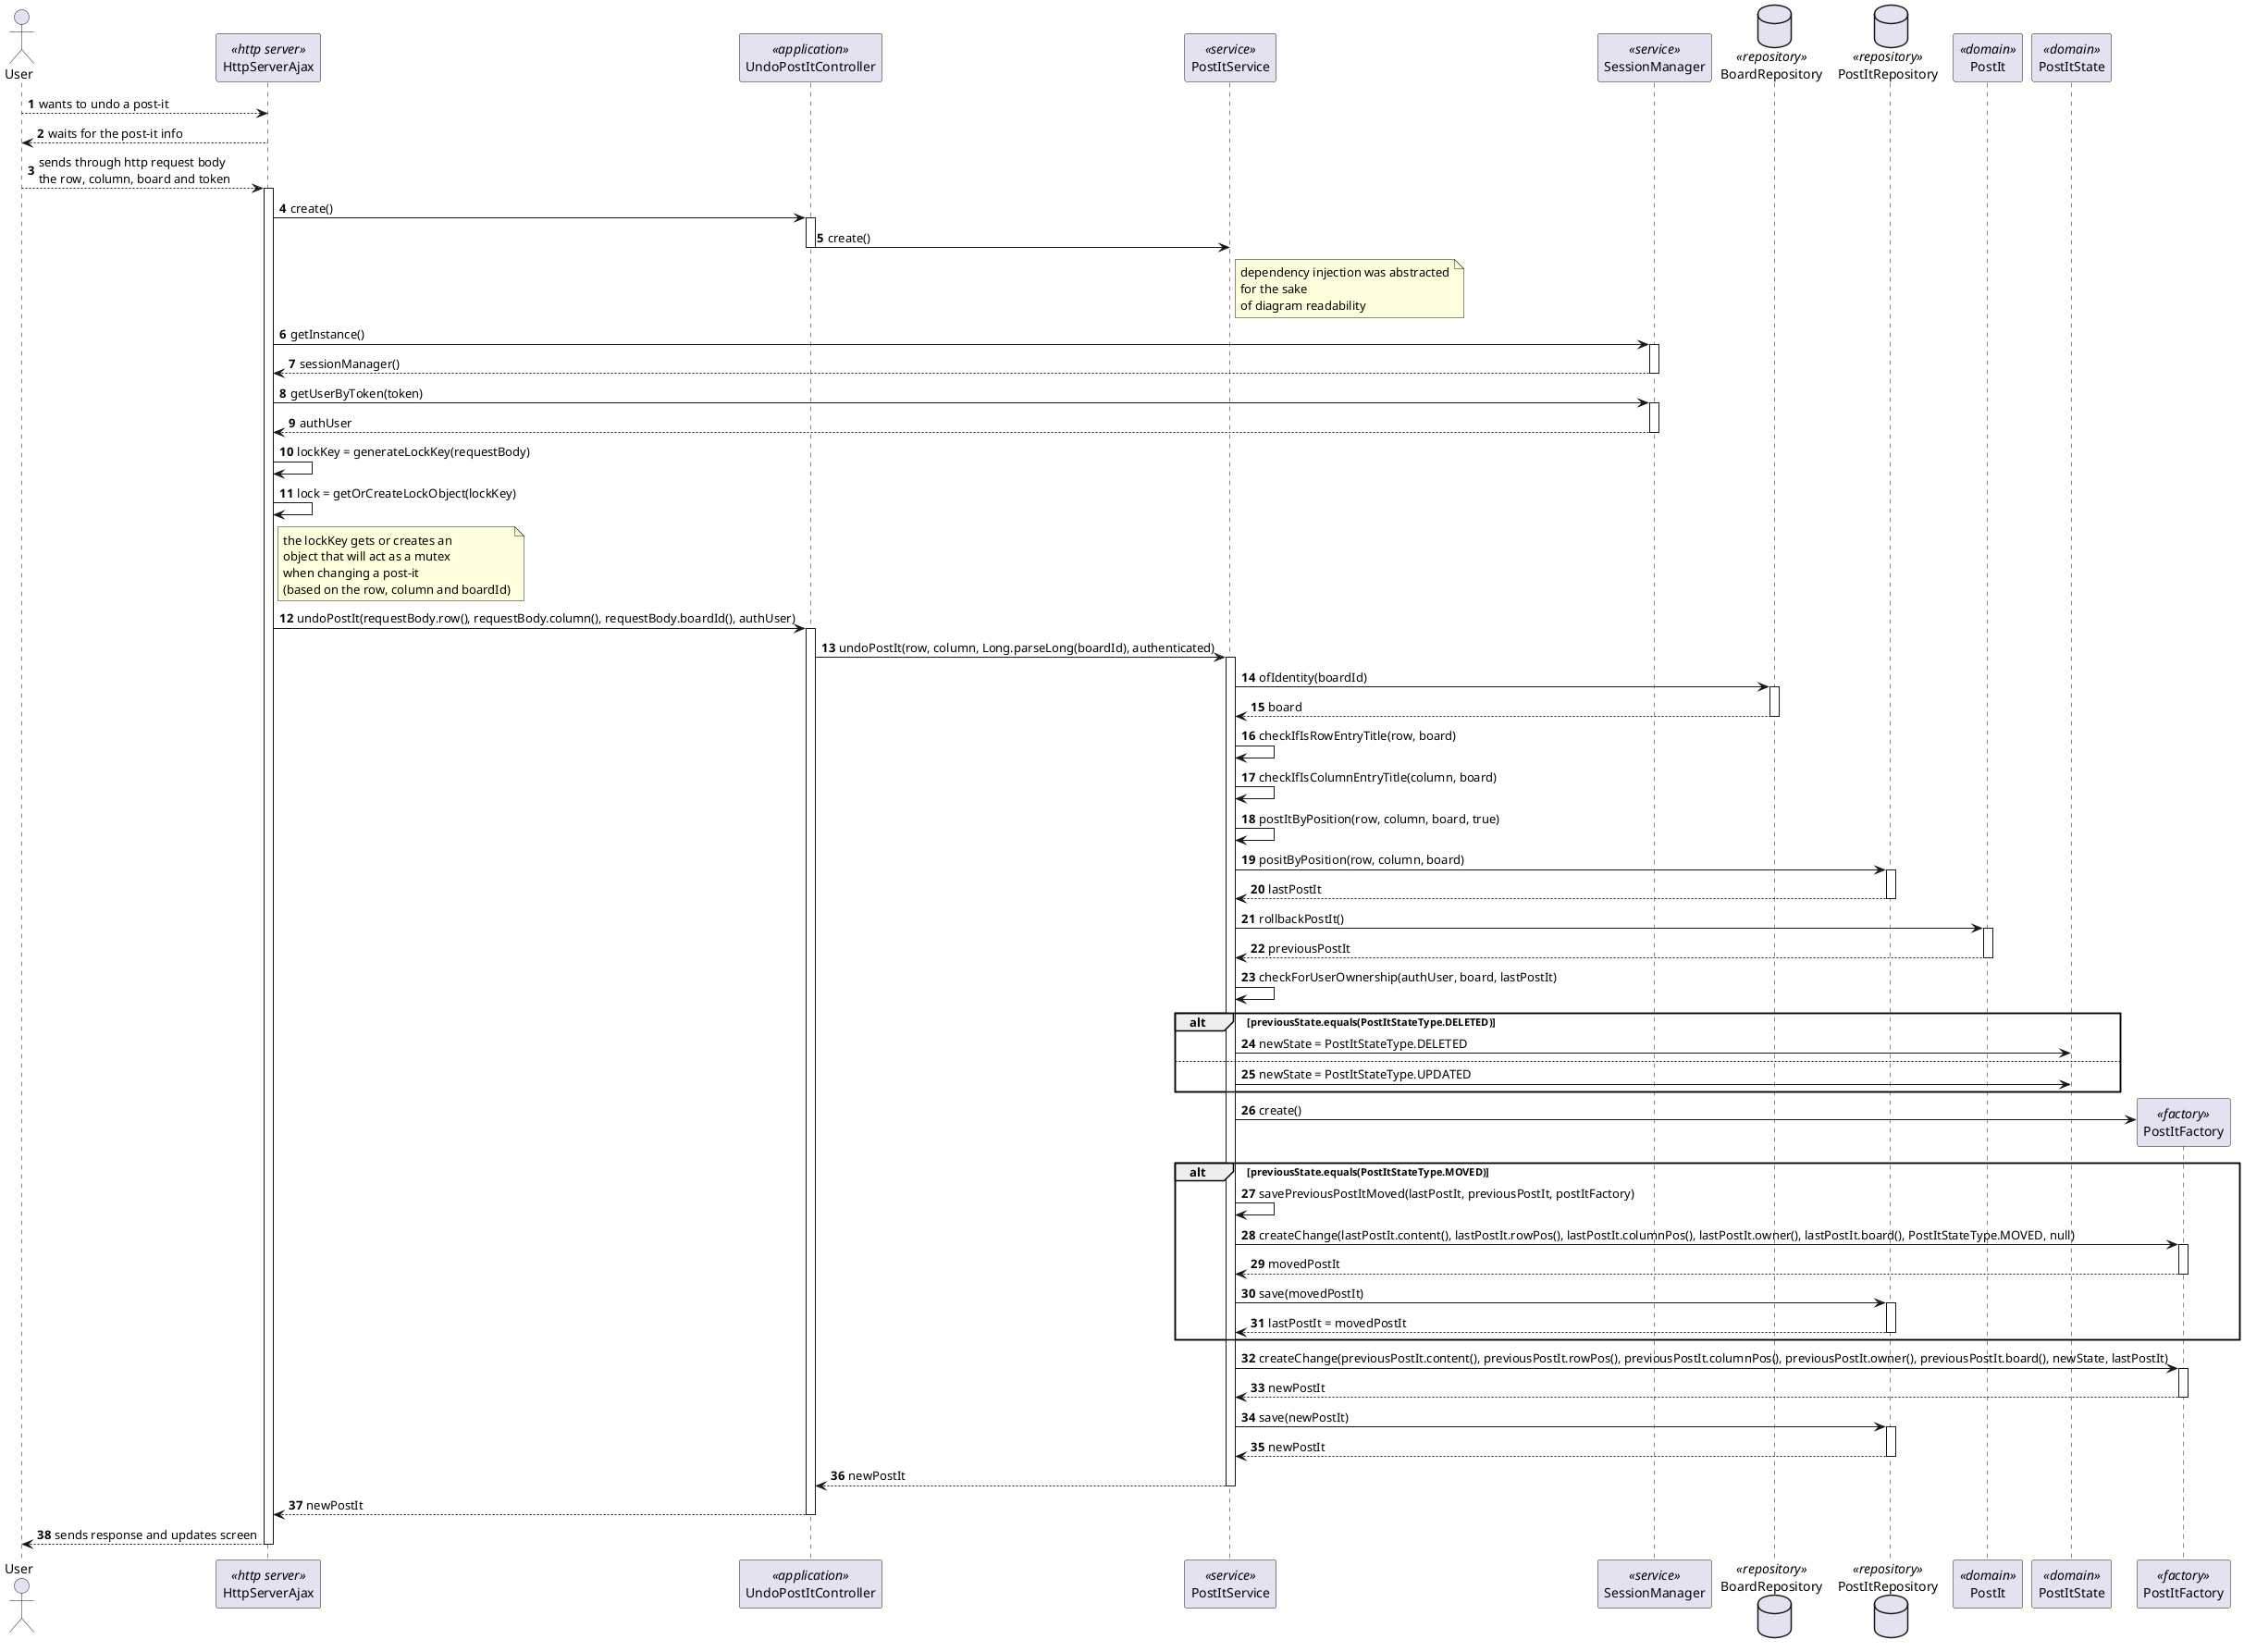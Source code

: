 @startuml
'https://plantuml.com/sequence-diagram

autonumber

actor User as user

participant HttpServerAjax as http <<http server>>

participant UndoPostItController as ctrl <<application>>

participant PostItService as service <<service>>

participant SessionManager as session <<service>>

database BoardRepository as boardRepo <<repository>>

database PostItRepository as postItRepo <<repository>>

participant PostIt as postIt <<domain>>

participant PostItState as state <<domain>>

participant PostItFactory as factory <<factory>>


user --> http : wants to undo a post-it

http --> user : waits for the post-it info

user --> http : sends through http request body \nthe row, column, board and token

activate http

http -> ctrl : create()

activate ctrl

ctrl -> service : create()

note right service
    dependency injection was abstracted
    for the sake
    of diagram readability
end note
deactivate ctrl

http -> session : getInstance()

activate session

session --> http : sessionManager()

deactivate session

http -> session : getUserByToken(token)

activate session

session --> http : authUser

deactivate session

http -> http : lockKey = generateLockKey(requestBody)

http -> http : lock = getOrCreateLockObject(lockKey)

note right http
 the lockKey gets or creates an
 object that will act as a mutex
 when changing a post-it
 (based on the row, column and boardId)
end note

http -> ctrl : undoPostIt(requestBody.row(), requestBody.column(), requestBody.boardId(), authUser)

activate ctrl

ctrl -> service : undoPostIt(row, column, Long.parseLong(boardId), authenticated)

activate service

service -> boardRepo : ofIdentity(boardId)

activate boardRepo

boardRepo --> service : board

deactivate boardRepo

service -> service : checkIfIsRowEntryTitle(row, board)

service -> service : checkIfIsColumnEntryTitle(column, board)

service -> service : postItByPosition(row, column, board, true)

service -> postItRepo : positByPosition(row, column, board)
activate postItRepo

postItRepo --> service : lastPostIt

deactivate postItRepo

service -> postIt : rollbackPostIt()

activate postIt

postIt --> service : previousPostIt

deactivate postIt

service -> service : checkForUserOwnership(authUser, board, lastPostIt)

alt previousState.equals(PostItStateType.DELETED)
    service -> state : newState = PostItStateType.DELETED
else
    service -> state : newState = PostItStateType.UPDATED
end alt

service -> factory** : create()

alt previousState.equals(PostItStateType.MOVED)
    service -> service : savePreviousPostItMoved(lastPostIt, previousPostIt, postItFactory)

    service -> factory : createChange(lastPostIt.content(), lastPostIt.rowPos(), lastPostIt.columnPos(), lastPostIt.owner(), lastPostIt.board(), PostItStateType.MOVED, null)

    activate factory

    factory --> service : movedPostIt

    deactivate factory

    service -> postItRepo : save(movedPostIt)

    activate postItRepo

    postItRepo --> service : lastPostIt = movedPostIt

    deactivate postItRepo
end alt

service -> factory : createChange(previousPostIt.content(), previousPostIt.rowPos(), previousPostIt.columnPos(), previousPostIt.owner(), previousPostIt.board(), newState, lastPostIt)

activate factory

factory --> service : newPostIt

deactivate factory

service -> postItRepo : save(newPostIt)

activate postItRepo

postItRepo --> service : newPostIt

deactivate postItRepo

service --> ctrl : newPostIt

deactivate service

ctrl --> http : newPostIt

deactivate ctrl

http --> user : sends response and updates screen

deactivate http


@enduml